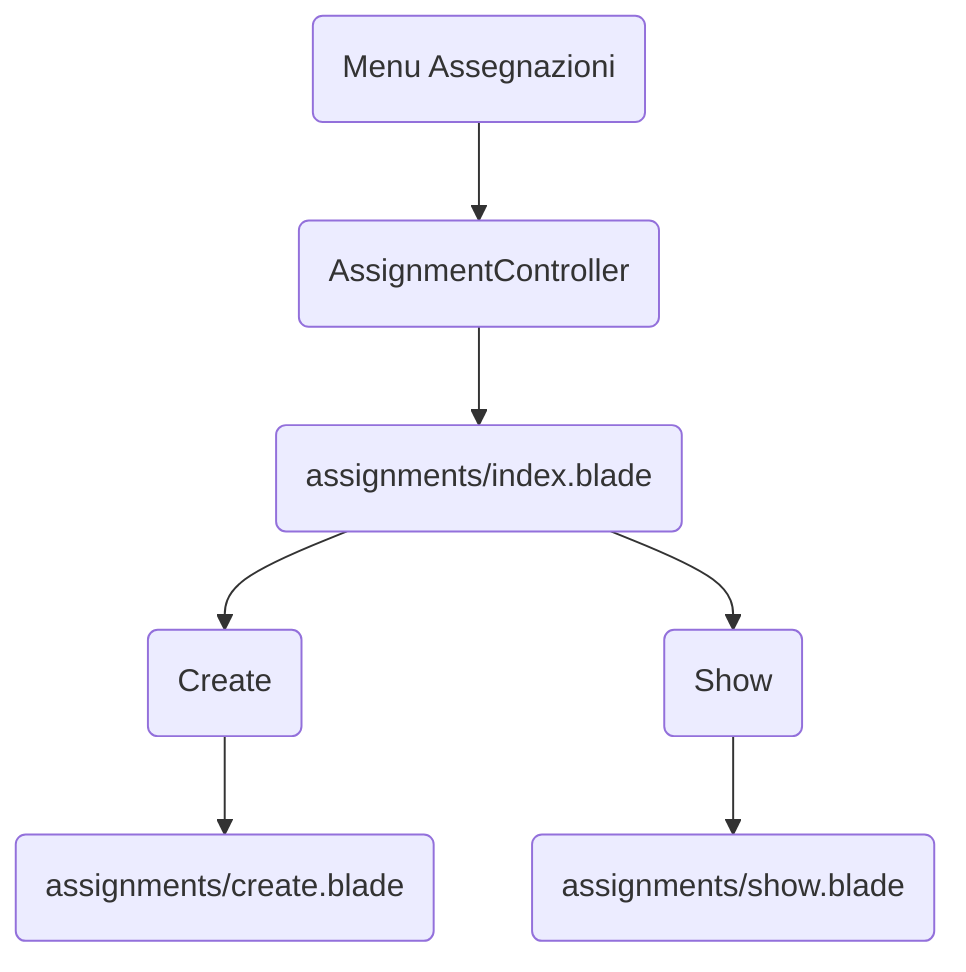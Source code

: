 graph TD
    A("Menu Assegnazioni") --> B("AssignmentController")
    B --> C("assignments/index.blade")
    C --> D("Create") & E("Show")
    D --> F("assignments/create.blade")
    E --> G("assignments/show.blade")